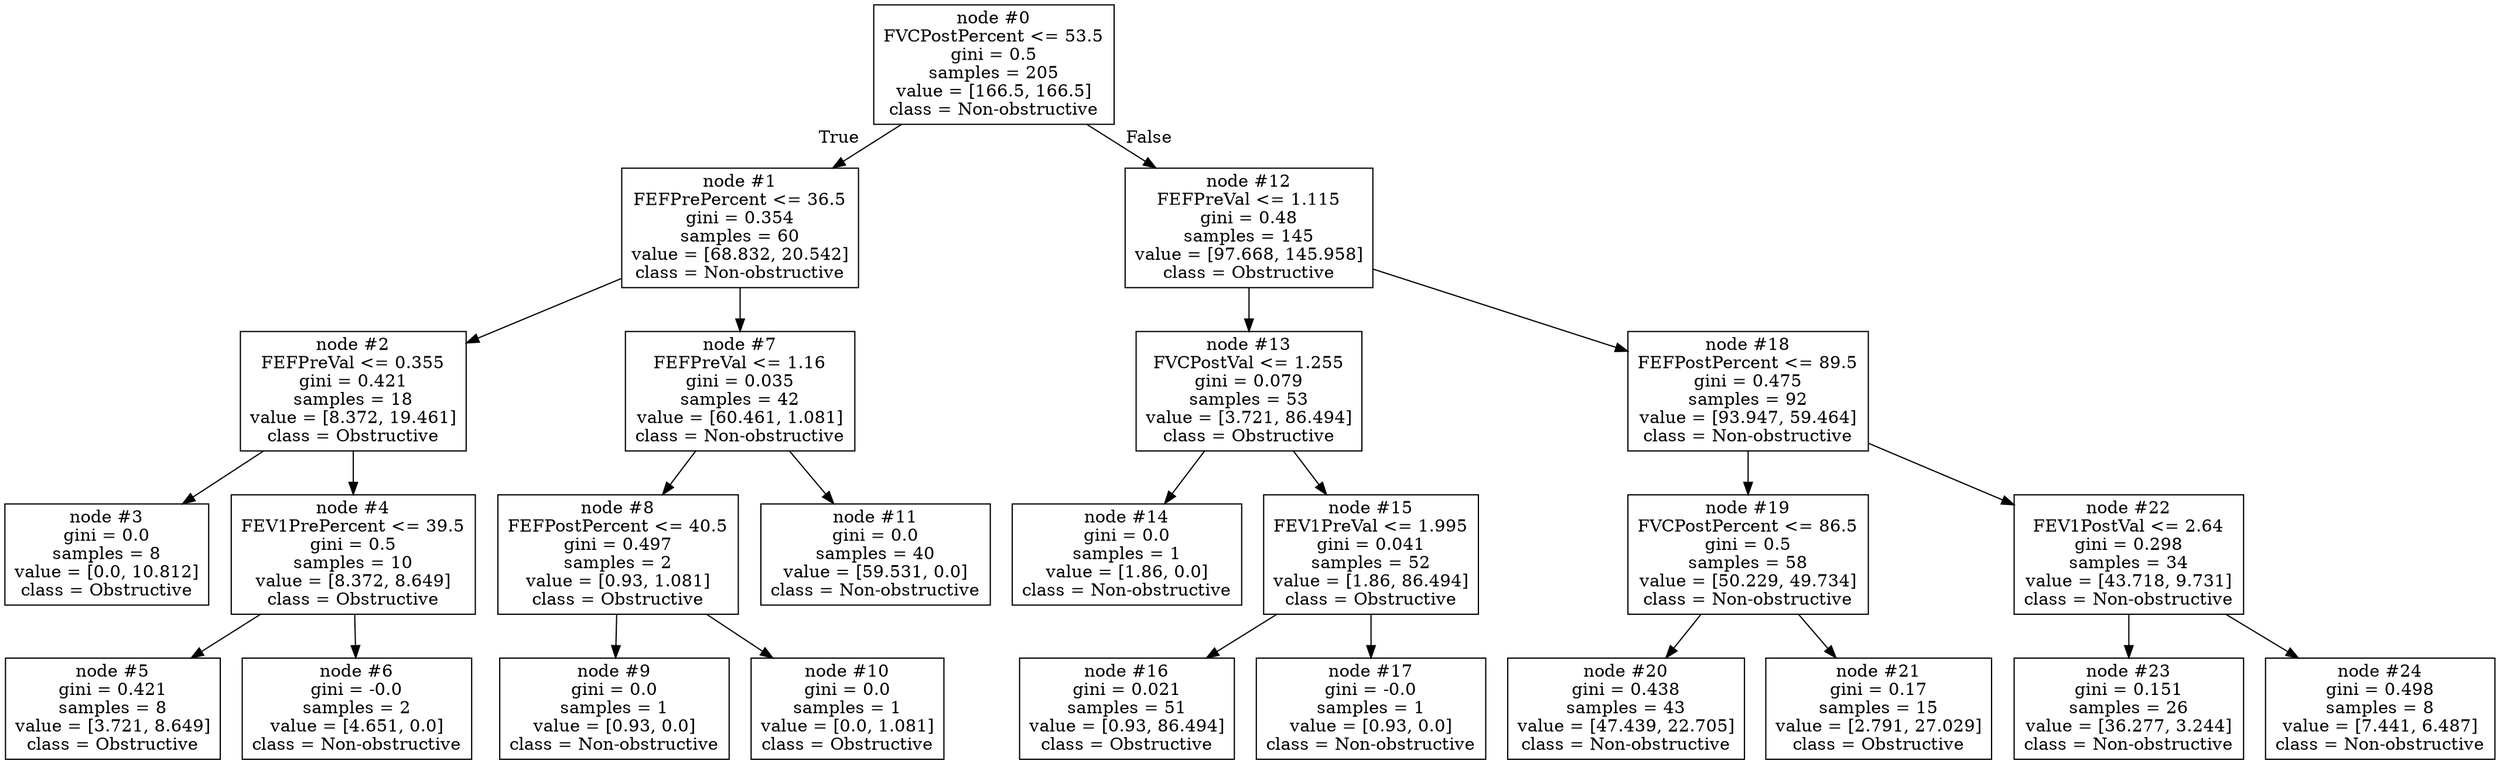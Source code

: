 digraph Tree {
node [shape=box] ;
0 [label="node #0\nFVCPostPercent <= 53.5\ngini = 0.5\nsamples = 205\nvalue = [166.5, 166.5]\nclass = Non-obstructive"] ;
1 [label="node #1\nFEFPrePercent <= 36.5\ngini = 0.354\nsamples = 60\nvalue = [68.832, 20.542]\nclass = Non-obstructive"] ;
0 -> 1 [labeldistance=2.5, labelangle=45, headlabel="True"] ;
2 [label="node #2\nFEFPreVal <= 0.355\ngini = 0.421\nsamples = 18\nvalue = [8.372, 19.461]\nclass = Obstructive"] ;
1 -> 2 ;
3 [label="node #3\ngini = 0.0\nsamples = 8\nvalue = [0.0, 10.812]\nclass = Obstructive"] ;
2 -> 3 ;
4 [label="node #4\nFEV1PrePercent <= 39.5\ngini = 0.5\nsamples = 10\nvalue = [8.372, 8.649]\nclass = Obstructive"] ;
2 -> 4 ;
5 [label="node #5\ngini = 0.421\nsamples = 8\nvalue = [3.721, 8.649]\nclass = Obstructive"] ;
4 -> 5 ;
6 [label="node #6\ngini = -0.0\nsamples = 2\nvalue = [4.651, 0.0]\nclass = Non-obstructive"] ;
4 -> 6 ;
7 [label="node #7\nFEFPreVal <= 1.16\ngini = 0.035\nsamples = 42\nvalue = [60.461, 1.081]\nclass = Non-obstructive"] ;
1 -> 7 ;
8 [label="node #8\nFEFPostPercent <= 40.5\ngini = 0.497\nsamples = 2\nvalue = [0.93, 1.081]\nclass = Obstructive"] ;
7 -> 8 ;
9 [label="node #9\ngini = 0.0\nsamples = 1\nvalue = [0.93, 0.0]\nclass = Non-obstructive"] ;
8 -> 9 ;
10 [label="node #10\ngini = 0.0\nsamples = 1\nvalue = [0.0, 1.081]\nclass = Obstructive"] ;
8 -> 10 ;
11 [label="node #11\ngini = 0.0\nsamples = 40\nvalue = [59.531, 0.0]\nclass = Non-obstructive"] ;
7 -> 11 ;
12 [label="node #12\nFEFPreVal <= 1.115\ngini = 0.48\nsamples = 145\nvalue = [97.668, 145.958]\nclass = Obstructive"] ;
0 -> 12 [labeldistance=2.5, labelangle=-45, headlabel="False"] ;
13 [label="node #13\nFVCPostVal <= 1.255\ngini = 0.079\nsamples = 53\nvalue = [3.721, 86.494]\nclass = Obstructive"] ;
12 -> 13 ;
14 [label="node #14\ngini = 0.0\nsamples = 1\nvalue = [1.86, 0.0]\nclass = Non-obstructive"] ;
13 -> 14 ;
15 [label="node #15\nFEV1PreVal <= 1.995\ngini = 0.041\nsamples = 52\nvalue = [1.86, 86.494]\nclass = Obstructive"] ;
13 -> 15 ;
16 [label="node #16\ngini = 0.021\nsamples = 51\nvalue = [0.93, 86.494]\nclass = Obstructive"] ;
15 -> 16 ;
17 [label="node #17\ngini = -0.0\nsamples = 1\nvalue = [0.93, 0.0]\nclass = Non-obstructive"] ;
15 -> 17 ;
18 [label="node #18\nFEFPostPercent <= 89.5\ngini = 0.475\nsamples = 92\nvalue = [93.947, 59.464]\nclass = Non-obstructive"] ;
12 -> 18 ;
19 [label="node #19\nFVCPostPercent <= 86.5\ngini = 0.5\nsamples = 58\nvalue = [50.229, 49.734]\nclass = Non-obstructive"] ;
18 -> 19 ;
20 [label="node #20\ngini = 0.438\nsamples = 43\nvalue = [47.439, 22.705]\nclass = Non-obstructive"] ;
19 -> 20 ;
21 [label="node #21\ngini = 0.17\nsamples = 15\nvalue = [2.791, 27.029]\nclass = Obstructive"] ;
19 -> 21 ;
22 [label="node #22\nFEV1PostVal <= 2.64\ngini = 0.298\nsamples = 34\nvalue = [43.718, 9.731]\nclass = Non-obstructive"] ;
18 -> 22 ;
23 [label="node #23\ngini = 0.151\nsamples = 26\nvalue = [36.277, 3.244]\nclass = Non-obstructive"] ;
22 -> 23 ;
24 [label="node #24\ngini = 0.498\nsamples = 8\nvalue = [7.441, 6.487]\nclass = Non-obstructive"] ;
22 -> 24 ;
}